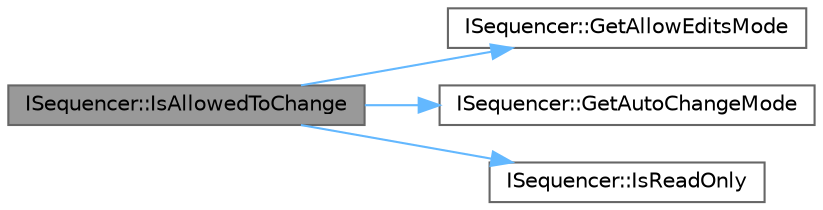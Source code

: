 digraph "ISequencer::IsAllowedToChange"
{
 // INTERACTIVE_SVG=YES
 // LATEX_PDF_SIZE
  bgcolor="transparent";
  edge [fontname=Helvetica,fontsize=10,labelfontname=Helvetica,labelfontsize=10];
  node [fontname=Helvetica,fontsize=10,shape=box,height=0.2,width=0.4];
  rankdir="LR";
  Node1 [id="Node000001",label="ISequencer::IsAllowedToChange",height=0.2,width=0.4,color="gray40", fillcolor="grey60", style="filled", fontcolor="black",tooltip=" "];
  Node1 -> Node2 [id="edge1_Node000001_Node000002",color="steelblue1",style="solid",tooltip=" "];
  Node2 [id="Node000002",label="ISequencer::GetAllowEditsMode",height=0.2,width=0.4,color="grey40", fillcolor="white", style="filled",URL="$d7/dde/classISequencer.html#aa44575a5d4dc8709ca85d617b96652cb",tooltip=" "];
  Node1 -> Node3 [id="edge2_Node000001_Node000003",color="steelblue1",style="solid",tooltip=" "];
  Node3 [id="Node000003",label="ISequencer::GetAutoChangeMode",height=0.2,width=0.4,color="grey40", fillcolor="white", style="filled",URL="$d7/dde/classISequencer.html#a1419dcad9c2cf9386884477f3bfed91d",tooltip=" "];
  Node1 -> Node4 [id="edge3_Node000001_Node000004",color="steelblue1",style="solid",tooltip=" "];
  Node4 [id="Node000004",label="ISequencer::IsReadOnly",height=0.2,width=0.4,color="grey40", fillcolor="white", style="filled",URL="$d7/dde/classISequencer.html#ab98e517fee027bdcdcc4d27f0e801cad",tooltip="Whether the sequence is read-only."];
}
